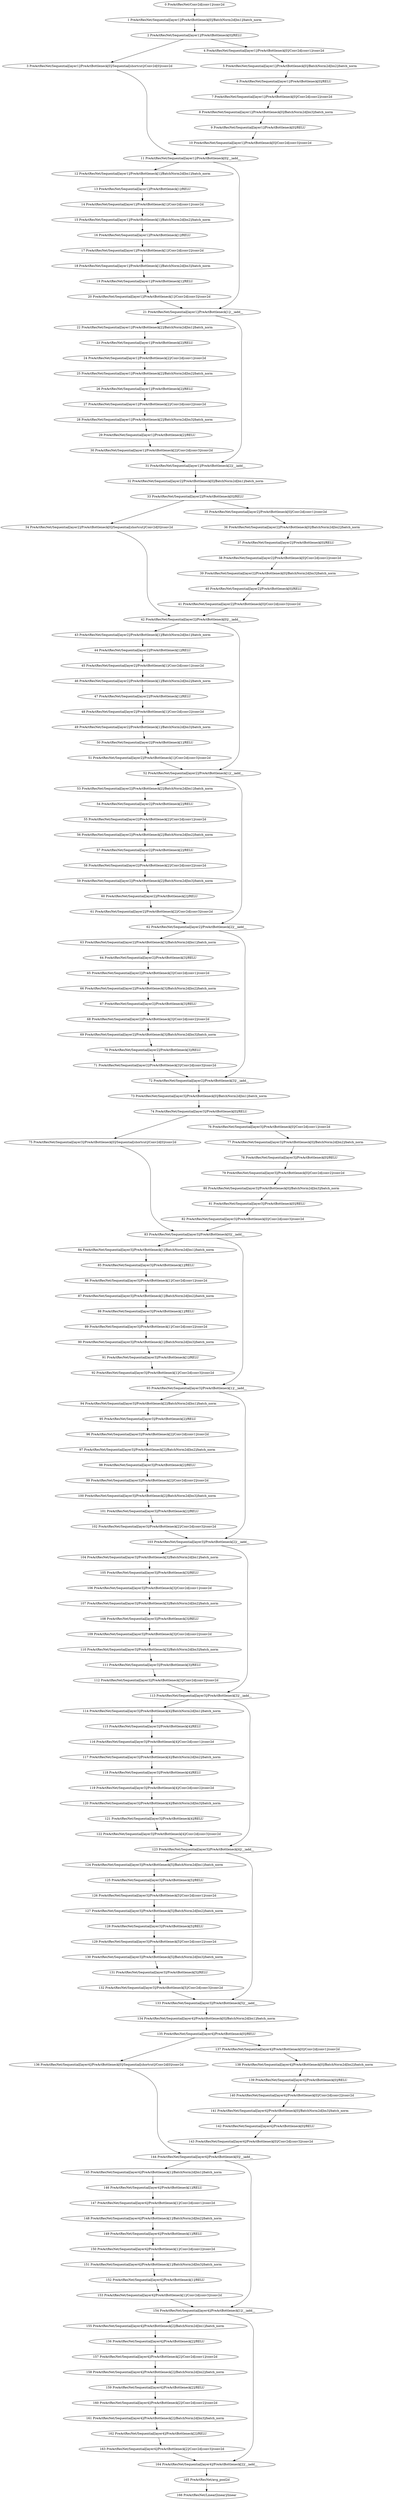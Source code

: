 strict digraph  {
"0 PreActResNet/Conv2d[conv1]/conv2d" [id=0, scope="PreActResNet/Conv2d[conv1]", type=conv2d];
"1 PreActResNet/Sequential[layer1]/PreActBottleneck[0]/BatchNorm2d[bn1]/batch_norm" [id=1, scope="PreActResNet/Sequential[layer1]/PreActBottleneck[0]/BatchNorm2d[bn1]", type=batch_norm];
"2 PreActResNet/Sequential[layer1]/PreActBottleneck[0]/RELU" [id=2, scope="PreActResNet/Sequential[layer1]/PreActBottleneck[0]", type=RELU];
"3 PreActResNet/Sequential[layer1]/PreActBottleneck[0]/Sequential[shortcut]/Conv2d[0]/conv2d" [id=3, scope="PreActResNet/Sequential[layer1]/PreActBottleneck[0]/Sequential[shortcut]/Conv2d[0]", type=conv2d];
"4 PreActResNet/Sequential[layer1]/PreActBottleneck[0]/Conv2d[conv1]/conv2d" [id=4, scope="PreActResNet/Sequential[layer1]/PreActBottleneck[0]/Conv2d[conv1]", type=conv2d];
"5 PreActResNet/Sequential[layer1]/PreActBottleneck[0]/BatchNorm2d[bn2]/batch_norm" [id=5, scope="PreActResNet/Sequential[layer1]/PreActBottleneck[0]/BatchNorm2d[bn2]", type=batch_norm];
"6 PreActResNet/Sequential[layer1]/PreActBottleneck[0]/RELU" [id=6, scope="PreActResNet/Sequential[layer1]/PreActBottleneck[0]", type=RELU];
"7 PreActResNet/Sequential[layer1]/PreActBottleneck[0]/Conv2d[conv2]/conv2d" [id=7, scope="PreActResNet/Sequential[layer1]/PreActBottleneck[0]/Conv2d[conv2]", type=conv2d];
"8 PreActResNet/Sequential[layer1]/PreActBottleneck[0]/BatchNorm2d[bn3]/batch_norm" [id=8, scope="PreActResNet/Sequential[layer1]/PreActBottleneck[0]/BatchNorm2d[bn3]", type=batch_norm];
"9 PreActResNet/Sequential[layer1]/PreActBottleneck[0]/RELU" [id=9, scope="PreActResNet/Sequential[layer1]/PreActBottleneck[0]", type=RELU];
"10 PreActResNet/Sequential[layer1]/PreActBottleneck[0]/Conv2d[conv3]/conv2d" [id=10, scope="PreActResNet/Sequential[layer1]/PreActBottleneck[0]/Conv2d[conv3]", type=conv2d];
"11 PreActResNet/Sequential[layer1]/PreActBottleneck[0]/__iadd__" [id=11, scope="PreActResNet/Sequential[layer1]/PreActBottleneck[0]", type=__iadd__];
"12 PreActResNet/Sequential[layer1]/PreActBottleneck[1]/BatchNorm2d[bn1]/batch_norm" [id=12, scope="PreActResNet/Sequential[layer1]/PreActBottleneck[1]/BatchNorm2d[bn1]", type=batch_norm];
"13 PreActResNet/Sequential[layer1]/PreActBottleneck[1]/RELU" [id=13, scope="PreActResNet/Sequential[layer1]/PreActBottleneck[1]", type=RELU];
"14 PreActResNet/Sequential[layer1]/PreActBottleneck[1]/Conv2d[conv1]/conv2d" [id=14, scope="PreActResNet/Sequential[layer1]/PreActBottleneck[1]/Conv2d[conv1]", type=conv2d];
"15 PreActResNet/Sequential[layer1]/PreActBottleneck[1]/BatchNorm2d[bn2]/batch_norm" [id=15, scope="PreActResNet/Sequential[layer1]/PreActBottleneck[1]/BatchNorm2d[bn2]", type=batch_norm];
"16 PreActResNet/Sequential[layer1]/PreActBottleneck[1]/RELU" [id=16, scope="PreActResNet/Sequential[layer1]/PreActBottleneck[1]", type=RELU];
"17 PreActResNet/Sequential[layer1]/PreActBottleneck[1]/Conv2d[conv2]/conv2d" [id=17, scope="PreActResNet/Sequential[layer1]/PreActBottleneck[1]/Conv2d[conv2]", type=conv2d];
"18 PreActResNet/Sequential[layer1]/PreActBottleneck[1]/BatchNorm2d[bn3]/batch_norm" [id=18, scope="PreActResNet/Sequential[layer1]/PreActBottleneck[1]/BatchNorm2d[bn3]", type=batch_norm];
"19 PreActResNet/Sequential[layer1]/PreActBottleneck[1]/RELU" [id=19, scope="PreActResNet/Sequential[layer1]/PreActBottleneck[1]", type=RELU];
"20 PreActResNet/Sequential[layer1]/PreActBottleneck[1]/Conv2d[conv3]/conv2d" [id=20, scope="PreActResNet/Sequential[layer1]/PreActBottleneck[1]/Conv2d[conv3]", type=conv2d];
"21 PreActResNet/Sequential[layer1]/PreActBottleneck[1]/__iadd__" [id=21, scope="PreActResNet/Sequential[layer1]/PreActBottleneck[1]", type=__iadd__];
"22 PreActResNet/Sequential[layer1]/PreActBottleneck[2]/BatchNorm2d[bn1]/batch_norm" [id=22, scope="PreActResNet/Sequential[layer1]/PreActBottleneck[2]/BatchNorm2d[bn1]", type=batch_norm];
"23 PreActResNet/Sequential[layer1]/PreActBottleneck[2]/RELU" [id=23, scope="PreActResNet/Sequential[layer1]/PreActBottleneck[2]", type=RELU];
"24 PreActResNet/Sequential[layer1]/PreActBottleneck[2]/Conv2d[conv1]/conv2d" [id=24, scope="PreActResNet/Sequential[layer1]/PreActBottleneck[2]/Conv2d[conv1]", type=conv2d];
"25 PreActResNet/Sequential[layer1]/PreActBottleneck[2]/BatchNorm2d[bn2]/batch_norm" [id=25, scope="PreActResNet/Sequential[layer1]/PreActBottleneck[2]/BatchNorm2d[bn2]", type=batch_norm];
"26 PreActResNet/Sequential[layer1]/PreActBottleneck[2]/RELU" [id=26, scope="PreActResNet/Sequential[layer1]/PreActBottleneck[2]", type=RELU];
"27 PreActResNet/Sequential[layer1]/PreActBottleneck[2]/Conv2d[conv2]/conv2d" [id=27, scope="PreActResNet/Sequential[layer1]/PreActBottleneck[2]/Conv2d[conv2]", type=conv2d];
"28 PreActResNet/Sequential[layer1]/PreActBottleneck[2]/BatchNorm2d[bn3]/batch_norm" [id=28, scope="PreActResNet/Sequential[layer1]/PreActBottleneck[2]/BatchNorm2d[bn3]", type=batch_norm];
"29 PreActResNet/Sequential[layer1]/PreActBottleneck[2]/RELU" [id=29, scope="PreActResNet/Sequential[layer1]/PreActBottleneck[2]", type=RELU];
"30 PreActResNet/Sequential[layer1]/PreActBottleneck[2]/Conv2d[conv3]/conv2d" [id=30, scope="PreActResNet/Sequential[layer1]/PreActBottleneck[2]/Conv2d[conv3]", type=conv2d];
"31 PreActResNet/Sequential[layer1]/PreActBottleneck[2]/__iadd__" [id=31, scope="PreActResNet/Sequential[layer1]/PreActBottleneck[2]", type=__iadd__];
"32 PreActResNet/Sequential[layer2]/PreActBottleneck[0]/BatchNorm2d[bn1]/batch_norm" [id=32, scope="PreActResNet/Sequential[layer2]/PreActBottleneck[0]/BatchNorm2d[bn1]", type=batch_norm];
"33 PreActResNet/Sequential[layer2]/PreActBottleneck[0]/RELU" [id=33, scope="PreActResNet/Sequential[layer2]/PreActBottleneck[0]", type=RELU];
"34 PreActResNet/Sequential[layer2]/PreActBottleneck[0]/Sequential[shortcut]/Conv2d[0]/conv2d" [id=34, scope="PreActResNet/Sequential[layer2]/PreActBottleneck[0]/Sequential[shortcut]/Conv2d[0]", type=conv2d];
"35 PreActResNet/Sequential[layer2]/PreActBottleneck[0]/Conv2d[conv1]/conv2d" [id=35, scope="PreActResNet/Sequential[layer2]/PreActBottleneck[0]/Conv2d[conv1]", type=conv2d];
"36 PreActResNet/Sequential[layer2]/PreActBottleneck[0]/BatchNorm2d[bn2]/batch_norm" [id=36, scope="PreActResNet/Sequential[layer2]/PreActBottleneck[0]/BatchNorm2d[bn2]", type=batch_norm];
"37 PreActResNet/Sequential[layer2]/PreActBottleneck[0]/RELU" [id=37, scope="PreActResNet/Sequential[layer2]/PreActBottleneck[0]", type=RELU];
"38 PreActResNet/Sequential[layer2]/PreActBottleneck[0]/Conv2d[conv2]/conv2d" [id=38, scope="PreActResNet/Sequential[layer2]/PreActBottleneck[0]/Conv2d[conv2]", type=conv2d];
"39 PreActResNet/Sequential[layer2]/PreActBottleneck[0]/BatchNorm2d[bn3]/batch_norm" [id=39, scope="PreActResNet/Sequential[layer2]/PreActBottleneck[0]/BatchNorm2d[bn3]", type=batch_norm];
"40 PreActResNet/Sequential[layer2]/PreActBottleneck[0]/RELU" [id=40, scope="PreActResNet/Sequential[layer2]/PreActBottleneck[0]", type=RELU];
"41 PreActResNet/Sequential[layer2]/PreActBottleneck[0]/Conv2d[conv3]/conv2d" [id=41, scope="PreActResNet/Sequential[layer2]/PreActBottleneck[0]/Conv2d[conv3]", type=conv2d];
"42 PreActResNet/Sequential[layer2]/PreActBottleneck[0]/__iadd__" [id=42, scope="PreActResNet/Sequential[layer2]/PreActBottleneck[0]", type=__iadd__];
"43 PreActResNet/Sequential[layer2]/PreActBottleneck[1]/BatchNorm2d[bn1]/batch_norm" [id=43, scope="PreActResNet/Sequential[layer2]/PreActBottleneck[1]/BatchNorm2d[bn1]", type=batch_norm];
"44 PreActResNet/Sequential[layer2]/PreActBottleneck[1]/RELU" [id=44, scope="PreActResNet/Sequential[layer2]/PreActBottleneck[1]", type=RELU];
"45 PreActResNet/Sequential[layer2]/PreActBottleneck[1]/Conv2d[conv1]/conv2d" [id=45, scope="PreActResNet/Sequential[layer2]/PreActBottleneck[1]/Conv2d[conv1]", type=conv2d];
"46 PreActResNet/Sequential[layer2]/PreActBottleneck[1]/BatchNorm2d[bn2]/batch_norm" [id=46, scope="PreActResNet/Sequential[layer2]/PreActBottleneck[1]/BatchNorm2d[bn2]", type=batch_norm];
"47 PreActResNet/Sequential[layer2]/PreActBottleneck[1]/RELU" [id=47, scope="PreActResNet/Sequential[layer2]/PreActBottleneck[1]", type=RELU];
"48 PreActResNet/Sequential[layer2]/PreActBottleneck[1]/Conv2d[conv2]/conv2d" [id=48, scope="PreActResNet/Sequential[layer2]/PreActBottleneck[1]/Conv2d[conv2]", type=conv2d];
"49 PreActResNet/Sequential[layer2]/PreActBottleneck[1]/BatchNorm2d[bn3]/batch_norm" [id=49, scope="PreActResNet/Sequential[layer2]/PreActBottleneck[1]/BatchNorm2d[bn3]", type=batch_norm];
"50 PreActResNet/Sequential[layer2]/PreActBottleneck[1]/RELU" [id=50, scope="PreActResNet/Sequential[layer2]/PreActBottleneck[1]", type=RELU];
"51 PreActResNet/Sequential[layer2]/PreActBottleneck[1]/Conv2d[conv3]/conv2d" [id=51, scope="PreActResNet/Sequential[layer2]/PreActBottleneck[1]/Conv2d[conv3]", type=conv2d];
"52 PreActResNet/Sequential[layer2]/PreActBottleneck[1]/__iadd__" [id=52, scope="PreActResNet/Sequential[layer2]/PreActBottleneck[1]", type=__iadd__];
"53 PreActResNet/Sequential[layer2]/PreActBottleneck[2]/BatchNorm2d[bn1]/batch_norm" [id=53, scope="PreActResNet/Sequential[layer2]/PreActBottleneck[2]/BatchNorm2d[bn1]", type=batch_norm];
"54 PreActResNet/Sequential[layer2]/PreActBottleneck[2]/RELU" [id=54, scope="PreActResNet/Sequential[layer2]/PreActBottleneck[2]", type=RELU];
"55 PreActResNet/Sequential[layer2]/PreActBottleneck[2]/Conv2d[conv1]/conv2d" [id=55, scope="PreActResNet/Sequential[layer2]/PreActBottleneck[2]/Conv2d[conv1]", type=conv2d];
"56 PreActResNet/Sequential[layer2]/PreActBottleneck[2]/BatchNorm2d[bn2]/batch_norm" [id=56, scope="PreActResNet/Sequential[layer2]/PreActBottleneck[2]/BatchNorm2d[bn2]", type=batch_norm];
"57 PreActResNet/Sequential[layer2]/PreActBottleneck[2]/RELU" [id=57, scope="PreActResNet/Sequential[layer2]/PreActBottleneck[2]", type=RELU];
"58 PreActResNet/Sequential[layer2]/PreActBottleneck[2]/Conv2d[conv2]/conv2d" [id=58, scope="PreActResNet/Sequential[layer2]/PreActBottleneck[2]/Conv2d[conv2]", type=conv2d];
"59 PreActResNet/Sequential[layer2]/PreActBottleneck[2]/BatchNorm2d[bn3]/batch_norm" [id=59, scope="PreActResNet/Sequential[layer2]/PreActBottleneck[2]/BatchNorm2d[bn3]", type=batch_norm];
"60 PreActResNet/Sequential[layer2]/PreActBottleneck[2]/RELU" [id=60, scope="PreActResNet/Sequential[layer2]/PreActBottleneck[2]", type=RELU];
"61 PreActResNet/Sequential[layer2]/PreActBottleneck[2]/Conv2d[conv3]/conv2d" [id=61, scope="PreActResNet/Sequential[layer2]/PreActBottleneck[2]/Conv2d[conv3]", type=conv2d];
"62 PreActResNet/Sequential[layer2]/PreActBottleneck[2]/__iadd__" [id=62, scope="PreActResNet/Sequential[layer2]/PreActBottleneck[2]", type=__iadd__];
"63 PreActResNet/Sequential[layer2]/PreActBottleneck[3]/BatchNorm2d[bn1]/batch_norm" [id=63, scope="PreActResNet/Sequential[layer2]/PreActBottleneck[3]/BatchNorm2d[bn1]", type=batch_norm];
"64 PreActResNet/Sequential[layer2]/PreActBottleneck[3]/RELU" [id=64, scope="PreActResNet/Sequential[layer2]/PreActBottleneck[3]", type=RELU];
"65 PreActResNet/Sequential[layer2]/PreActBottleneck[3]/Conv2d[conv1]/conv2d" [id=65, scope="PreActResNet/Sequential[layer2]/PreActBottleneck[3]/Conv2d[conv1]", type=conv2d];
"66 PreActResNet/Sequential[layer2]/PreActBottleneck[3]/BatchNorm2d[bn2]/batch_norm" [id=66, scope="PreActResNet/Sequential[layer2]/PreActBottleneck[3]/BatchNorm2d[bn2]", type=batch_norm];
"67 PreActResNet/Sequential[layer2]/PreActBottleneck[3]/RELU" [id=67, scope="PreActResNet/Sequential[layer2]/PreActBottleneck[3]", type=RELU];
"68 PreActResNet/Sequential[layer2]/PreActBottleneck[3]/Conv2d[conv2]/conv2d" [id=68, scope="PreActResNet/Sequential[layer2]/PreActBottleneck[3]/Conv2d[conv2]", type=conv2d];
"69 PreActResNet/Sequential[layer2]/PreActBottleneck[3]/BatchNorm2d[bn3]/batch_norm" [id=69, scope="PreActResNet/Sequential[layer2]/PreActBottleneck[3]/BatchNorm2d[bn3]", type=batch_norm];
"70 PreActResNet/Sequential[layer2]/PreActBottleneck[3]/RELU" [id=70, scope="PreActResNet/Sequential[layer2]/PreActBottleneck[3]", type=RELU];
"71 PreActResNet/Sequential[layer2]/PreActBottleneck[3]/Conv2d[conv3]/conv2d" [id=71, scope="PreActResNet/Sequential[layer2]/PreActBottleneck[3]/Conv2d[conv3]", type=conv2d];
"72 PreActResNet/Sequential[layer2]/PreActBottleneck[3]/__iadd__" [id=72, scope="PreActResNet/Sequential[layer2]/PreActBottleneck[3]", type=__iadd__];
"73 PreActResNet/Sequential[layer3]/PreActBottleneck[0]/BatchNorm2d[bn1]/batch_norm" [id=73, scope="PreActResNet/Sequential[layer3]/PreActBottleneck[0]/BatchNorm2d[bn1]", type=batch_norm];
"74 PreActResNet/Sequential[layer3]/PreActBottleneck[0]/RELU" [id=74, scope="PreActResNet/Sequential[layer3]/PreActBottleneck[0]", type=RELU];
"75 PreActResNet/Sequential[layer3]/PreActBottleneck[0]/Sequential[shortcut]/Conv2d[0]/conv2d" [id=75, scope="PreActResNet/Sequential[layer3]/PreActBottleneck[0]/Sequential[shortcut]/Conv2d[0]", type=conv2d];
"76 PreActResNet/Sequential[layer3]/PreActBottleneck[0]/Conv2d[conv1]/conv2d" [id=76, scope="PreActResNet/Sequential[layer3]/PreActBottleneck[0]/Conv2d[conv1]", type=conv2d];
"77 PreActResNet/Sequential[layer3]/PreActBottleneck[0]/BatchNorm2d[bn2]/batch_norm" [id=77, scope="PreActResNet/Sequential[layer3]/PreActBottleneck[0]/BatchNorm2d[bn2]", type=batch_norm];
"78 PreActResNet/Sequential[layer3]/PreActBottleneck[0]/RELU" [id=78, scope="PreActResNet/Sequential[layer3]/PreActBottleneck[0]", type=RELU];
"79 PreActResNet/Sequential[layer3]/PreActBottleneck[0]/Conv2d[conv2]/conv2d" [id=79, scope="PreActResNet/Sequential[layer3]/PreActBottleneck[0]/Conv2d[conv2]", type=conv2d];
"80 PreActResNet/Sequential[layer3]/PreActBottleneck[0]/BatchNorm2d[bn3]/batch_norm" [id=80, scope="PreActResNet/Sequential[layer3]/PreActBottleneck[0]/BatchNorm2d[bn3]", type=batch_norm];
"81 PreActResNet/Sequential[layer3]/PreActBottleneck[0]/RELU" [id=81, scope="PreActResNet/Sequential[layer3]/PreActBottleneck[0]", type=RELU];
"82 PreActResNet/Sequential[layer3]/PreActBottleneck[0]/Conv2d[conv3]/conv2d" [id=82, scope="PreActResNet/Sequential[layer3]/PreActBottleneck[0]/Conv2d[conv3]", type=conv2d];
"83 PreActResNet/Sequential[layer3]/PreActBottleneck[0]/__iadd__" [id=83, scope="PreActResNet/Sequential[layer3]/PreActBottleneck[0]", type=__iadd__];
"84 PreActResNet/Sequential[layer3]/PreActBottleneck[1]/BatchNorm2d[bn1]/batch_norm" [id=84, scope="PreActResNet/Sequential[layer3]/PreActBottleneck[1]/BatchNorm2d[bn1]", type=batch_norm];
"85 PreActResNet/Sequential[layer3]/PreActBottleneck[1]/RELU" [id=85, scope="PreActResNet/Sequential[layer3]/PreActBottleneck[1]", type=RELU];
"86 PreActResNet/Sequential[layer3]/PreActBottleneck[1]/Conv2d[conv1]/conv2d" [id=86, scope="PreActResNet/Sequential[layer3]/PreActBottleneck[1]/Conv2d[conv1]", type=conv2d];
"87 PreActResNet/Sequential[layer3]/PreActBottleneck[1]/BatchNorm2d[bn2]/batch_norm" [id=87, scope="PreActResNet/Sequential[layer3]/PreActBottleneck[1]/BatchNorm2d[bn2]", type=batch_norm];
"88 PreActResNet/Sequential[layer3]/PreActBottleneck[1]/RELU" [id=88, scope="PreActResNet/Sequential[layer3]/PreActBottleneck[1]", type=RELU];
"89 PreActResNet/Sequential[layer3]/PreActBottleneck[1]/Conv2d[conv2]/conv2d" [id=89, scope="PreActResNet/Sequential[layer3]/PreActBottleneck[1]/Conv2d[conv2]", type=conv2d];
"90 PreActResNet/Sequential[layer3]/PreActBottleneck[1]/BatchNorm2d[bn3]/batch_norm" [id=90, scope="PreActResNet/Sequential[layer3]/PreActBottleneck[1]/BatchNorm2d[bn3]", type=batch_norm];
"91 PreActResNet/Sequential[layer3]/PreActBottleneck[1]/RELU" [id=91, scope="PreActResNet/Sequential[layer3]/PreActBottleneck[1]", type=RELU];
"92 PreActResNet/Sequential[layer3]/PreActBottleneck[1]/Conv2d[conv3]/conv2d" [id=92, scope="PreActResNet/Sequential[layer3]/PreActBottleneck[1]/Conv2d[conv3]", type=conv2d];
"93 PreActResNet/Sequential[layer3]/PreActBottleneck[1]/__iadd__" [id=93, scope="PreActResNet/Sequential[layer3]/PreActBottleneck[1]", type=__iadd__];
"94 PreActResNet/Sequential[layer3]/PreActBottleneck[2]/BatchNorm2d[bn1]/batch_norm" [id=94, scope="PreActResNet/Sequential[layer3]/PreActBottleneck[2]/BatchNorm2d[bn1]", type=batch_norm];
"95 PreActResNet/Sequential[layer3]/PreActBottleneck[2]/RELU" [id=95, scope="PreActResNet/Sequential[layer3]/PreActBottleneck[2]", type=RELU];
"96 PreActResNet/Sequential[layer3]/PreActBottleneck[2]/Conv2d[conv1]/conv2d" [id=96, scope="PreActResNet/Sequential[layer3]/PreActBottleneck[2]/Conv2d[conv1]", type=conv2d];
"97 PreActResNet/Sequential[layer3]/PreActBottleneck[2]/BatchNorm2d[bn2]/batch_norm" [id=97, scope="PreActResNet/Sequential[layer3]/PreActBottleneck[2]/BatchNorm2d[bn2]", type=batch_norm];
"98 PreActResNet/Sequential[layer3]/PreActBottleneck[2]/RELU" [id=98, scope="PreActResNet/Sequential[layer3]/PreActBottleneck[2]", type=RELU];
"99 PreActResNet/Sequential[layer3]/PreActBottleneck[2]/Conv2d[conv2]/conv2d" [id=99, scope="PreActResNet/Sequential[layer3]/PreActBottleneck[2]/Conv2d[conv2]", type=conv2d];
"100 PreActResNet/Sequential[layer3]/PreActBottleneck[2]/BatchNorm2d[bn3]/batch_norm" [id=100, scope="PreActResNet/Sequential[layer3]/PreActBottleneck[2]/BatchNorm2d[bn3]", type=batch_norm];
"101 PreActResNet/Sequential[layer3]/PreActBottleneck[2]/RELU" [id=101, scope="PreActResNet/Sequential[layer3]/PreActBottleneck[2]", type=RELU];
"102 PreActResNet/Sequential[layer3]/PreActBottleneck[2]/Conv2d[conv3]/conv2d" [id=102, scope="PreActResNet/Sequential[layer3]/PreActBottleneck[2]/Conv2d[conv3]", type=conv2d];
"103 PreActResNet/Sequential[layer3]/PreActBottleneck[2]/__iadd__" [id=103, scope="PreActResNet/Sequential[layer3]/PreActBottleneck[2]", type=__iadd__];
"104 PreActResNet/Sequential[layer3]/PreActBottleneck[3]/BatchNorm2d[bn1]/batch_norm" [id=104, scope="PreActResNet/Sequential[layer3]/PreActBottleneck[3]/BatchNorm2d[bn1]", type=batch_norm];
"105 PreActResNet/Sequential[layer3]/PreActBottleneck[3]/RELU" [id=105, scope="PreActResNet/Sequential[layer3]/PreActBottleneck[3]", type=RELU];
"106 PreActResNet/Sequential[layer3]/PreActBottleneck[3]/Conv2d[conv1]/conv2d" [id=106, scope="PreActResNet/Sequential[layer3]/PreActBottleneck[3]/Conv2d[conv1]", type=conv2d];
"107 PreActResNet/Sequential[layer3]/PreActBottleneck[3]/BatchNorm2d[bn2]/batch_norm" [id=107, scope="PreActResNet/Sequential[layer3]/PreActBottleneck[3]/BatchNorm2d[bn2]", type=batch_norm];
"108 PreActResNet/Sequential[layer3]/PreActBottleneck[3]/RELU" [id=108, scope="PreActResNet/Sequential[layer3]/PreActBottleneck[3]", type=RELU];
"109 PreActResNet/Sequential[layer3]/PreActBottleneck[3]/Conv2d[conv2]/conv2d" [id=109, scope="PreActResNet/Sequential[layer3]/PreActBottleneck[3]/Conv2d[conv2]", type=conv2d];
"110 PreActResNet/Sequential[layer3]/PreActBottleneck[3]/BatchNorm2d[bn3]/batch_norm" [id=110, scope="PreActResNet/Sequential[layer3]/PreActBottleneck[3]/BatchNorm2d[bn3]", type=batch_norm];
"111 PreActResNet/Sequential[layer3]/PreActBottleneck[3]/RELU" [id=111, scope="PreActResNet/Sequential[layer3]/PreActBottleneck[3]", type=RELU];
"112 PreActResNet/Sequential[layer3]/PreActBottleneck[3]/Conv2d[conv3]/conv2d" [id=112, scope="PreActResNet/Sequential[layer3]/PreActBottleneck[3]/Conv2d[conv3]", type=conv2d];
"113 PreActResNet/Sequential[layer3]/PreActBottleneck[3]/__iadd__" [id=113, scope="PreActResNet/Sequential[layer3]/PreActBottleneck[3]", type=__iadd__];
"114 PreActResNet/Sequential[layer3]/PreActBottleneck[4]/BatchNorm2d[bn1]/batch_norm" [id=114, scope="PreActResNet/Sequential[layer3]/PreActBottleneck[4]/BatchNorm2d[bn1]", type=batch_norm];
"115 PreActResNet/Sequential[layer3]/PreActBottleneck[4]/RELU" [id=115, scope="PreActResNet/Sequential[layer3]/PreActBottleneck[4]", type=RELU];
"116 PreActResNet/Sequential[layer3]/PreActBottleneck[4]/Conv2d[conv1]/conv2d" [id=116, scope="PreActResNet/Sequential[layer3]/PreActBottleneck[4]/Conv2d[conv1]", type=conv2d];
"117 PreActResNet/Sequential[layer3]/PreActBottleneck[4]/BatchNorm2d[bn2]/batch_norm" [id=117, scope="PreActResNet/Sequential[layer3]/PreActBottleneck[4]/BatchNorm2d[bn2]", type=batch_norm];
"118 PreActResNet/Sequential[layer3]/PreActBottleneck[4]/RELU" [id=118, scope="PreActResNet/Sequential[layer3]/PreActBottleneck[4]", type=RELU];
"119 PreActResNet/Sequential[layer3]/PreActBottleneck[4]/Conv2d[conv2]/conv2d" [id=119, scope="PreActResNet/Sequential[layer3]/PreActBottleneck[4]/Conv2d[conv2]", type=conv2d];
"120 PreActResNet/Sequential[layer3]/PreActBottleneck[4]/BatchNorm2d[bn3]/batch_norm" [id=120, scope="PreActResNet/Sequential[layer3]/PreActBottleneck[4]/BatchNorm2d[bn3]", type=batch_norm];
"121 PreActResNet/Sequential[layer3]/PreActBottleneck[4]/RELU" [id=121, scope="PreActResNet/Sequential[layer3]/PreActBottleneck[4]", type=RELU];
"122 PreActResNet/Sequential[layer3]/PreActBottleneck[4]/Conv2d[conv3]/conv2d" [id=122, scope="PreActResNet/Sequential[layer3]/PreActBottleneck[4]/Conv2d[conv3]", type=conv2d];
"123 PreActResNet/Sequential[layer3]/PreActBottleneck[4]/__iadd__" [id=123, scope="PreActResNet/Sequential[layer3]/PreActBottleneck[4]", type=__iadd__];
"124 PreActResNet/Sequential[layer3]/PreActBottleneck[5]/BatchNorm2d[bn1]/batch_norm" [id=124, scope="PreActResNet/Sequential[layer3]/PreActBottleneck[5]/BatchNorm2d[bn1]", type=batch_norm];
"125 PreActResNet/Sequential[layer3]/PreActBottleneck[5]/RELU" [id=125, scope="PreActResNet/Sequential[layer3]/PreActBottleneck[5]", type=RELU];
"126 PreActResNet/Sequential[layer3]/PreActBottleneck[5]/Conv2d[conv1]/conv2d" [id=126, scope="PreActResNet/Sequential[layer3]/PreActBottleneck[5]/Conv2d[conv1]", type=conv2d];
"127 PreActResNet/Sequential[layer3]/PreActBottleneck[5]/BatchNorm2d[bn2]/batch_norm" [id=127, scope="PreActResNet/Sequential[layer3]/PreActBottleneck[5]/BatchNorm2d[bn2]", type=batch_norm];
"128 PreActResNet/Sequential[layer3]/PreActBottleneck[5]/RELU" [id=128, scope="PreActResNet/Sequential[layer3]/PreActBottleneck[5]", type=RELU];
"129 PreActResNet/Sequential[layer3]/PreActBottleneck[5]/Conv2d[conv2]/conv2d" [id=129, scope="PreActResNet/Sequential[layer3]/PreActBottleneck[5]/Conv2d[conv2]", type=conv2d];
"130 PreActResNet/Sequential[layer3]/PreActBottleneck[5]/BatchNorm2d[bn3]/batch_norm" [id=130, scope="PreActResNet/Sequential[layer3]/PreActBottleneck[5]/BatchNorm2d[bn3]", type=batch_norm];
"131 PreActResNet/Sequential[layer3]/PreActBottleneck[5]/RELU" [id=131, scope="PreActResNet/Sequential[layer3]/PreActBottleneck[5]", type=RELU];
"132 PreActResNet/Sequential[layer3]/PreActBottleneck[5]/Conv2d[conv3]/conv2d" [id=132, scope="PreActResNet/Sequential[layer3]/PreActBottleneck[5]/Conv2d[conv3]", type=conv2d];
"133 PreActResNet/Sequential[layer3]/PreActBottleneck[5]/__iadd__" [id=133, scope="PreActResNet/Sequential[layer3]/PreActBottleneck[5]", type=__iadd__];
"134 PreActResNet/Sequential[layer4]/PreActBottleneck[0]/BatchNorm2d[bn1]/batch_norm" [id=134, scope="PreActResNet/Sequential[layer4]/PreActBottleneck[0]/BatchNorm2d[bn1]", type=batch_norm];
"135 PreActResNet/Sequential[layer4]/PreActBottleneck[0]/RELU" [id=135, scope="PreActResNet/Sequential[layer4]/PreActBottleneck[0]", type=RELU];
"136 PreActResNet/Sequential[layer4]/PreActBottleneck[0]/Sequential[shortcut]/Conv2d[0]/conv2d" [id=136, scope="PreActResNet/Sequential[layer4]/PreActBottleneck[0]/Sequential[shortcut]/Conv2d[0]", type=conv2d];
"137 PreActResNet/Sequential[layer4]/PreActBottleneck[0]/Conv2d[conv1]/conv2d" [id=137, scope="PreActResNet/Sequential[layer4]/PreActBottleneck[0]/Conv2d[conv1]", type=conv2d];
"138 PreActResNet/Sequential[layer4]/PreActBottleneck[0]/BatchNorm2d[bn2]/batch_norm" [id=138, scope="PreActResNet/Sequential[layer4]/PreActBottleneck[0]/BatchNorm2d[bn2]", type=batch_norm];
"139 PreActResNet/Sequential[layer4]/PreActBottleneck[0]/RELU" [id=139, scope="PreActResNet/Sequential[layer4]/PreActBottleneck[0]", type=RELU];
"140 PreActResNet/Sequential[layer4]/PreActBottleneck[0]/Conv2d[conv2]/conv2d" [id=140, scope="PreActResNet/Sequential[layer4]/PreActBottleneck[0]/Conv2d[conv2]", type=conv2d];
"141 PreActResNet/Sequential[layer4]/PreActBottleneck[0]/BatchNorm2d[bn3]/batch_norm" [id=141, scope="PreActResNet/Sequential[layer4]/PreActBottleneck[0]/BatchNorm2d[bn3]", type=batch_norm];
"142 PreActResNet/Sequential[layer4]/PreActBottleneck[0]/RELU" [id=142, scope="PreActResNet/Sequential[layer4]/PreActBottleneck[0]", type=RELU];
"143 PreActResNet/Sequential[layer4]/PreActBottleneck[0]/Conv2d[conv3]/conv2d" [id=143, scope="PreActResNet/Sequential[layer4]/PreActBottleneck[0]/Conv2d[conv3]", type=conv2d];
"144 PreActResNet/Sequential[layer4]/PreActBottleneck[0]/__iadd__" [id=144, scope="PreActResNet/Sequential[layer4]/PreActBottleneck[0]", type=__iadd__];
"145 PreActResNet/Sequential[layer4]/PreActBottleneck[1]/BatchNorm2d[bn1]/batch_norm" [id=145, scope="PreActResNet/Sequential[layer4]/PreActBottleneck[1]/BatchNorm2d[bn1]", type=batch_norm];
"146 PreActResNet/Sequential[layer4]/PreActBottleneck[1]/RELU" [id=146, scope="PreActResNet/Sequential[layer4]/PreActBottleneck[1]", type=RELU];
"147 PreActResNet/Sequential[layer4]/PreActBottleneck[1]/Conv2d[conv1]/conv2d" [id=147, scope="PreActResNet/Sequential[layer4]/PreActBottleneck[1]/Conv2d[conv1]", type=conv2d];
"148 PreActResNet/Sequential[layer4]/PreActBottleneck[1]/BatchNorm2d[bn2]/batch_norm" [id=148, scope="PreActResNet/Sequential[layer4]/PreActBottleneck[1]/BatchNorm2d[bn2]", type=batch_norm];
"149 PreActResNet/Sequential[layer4]/PreActBottleneck[1]/RELU" [id=149, scope="PreActResNet/Sequential[layer4]/PreActBottleneck[1]", type=RELU];
"150 PreActResNet/Sequential[layer4]/PreActBottleneck[1]/Conv2d[conv2]/conv2d" [id=150, scope="PreActResNet/Sequential[layer4]/PreActBottleneck[1]/Conv2d[conv2]", type=conv2d];
"151 PreActResNet/Sequential[layer4]/PreActBottleneck[1]/BatchNorm2d[bn3]/batch_norm" [id=151, scope="PreActResNet/Sequential[layer4]/PreActBottleneck[1]/BatchNorm2d[bn3]", type=batch_norm];
"152 PreActResNet/Sequential[layer4]/PreActBottleneck[1]/RELU" [id=152, scope="PreActResNet/Sequential[layer4]/PreActBottleneck[1]", type=RELU];
"153 PreActResNet/Sequential[layer4]/PreActBottleneck[1]/Conv2d[conv3]/conv2d" [id=153, scope="PreActResNet/Sequential[layer4]/PreActBottleneck[1]/Conv2d[conv3]", type=conv2d];
"154 PreActResNet/Sequential[layer4]/PreActBottleneck[1]/__iadd__" [id=154, scope="PreActResNet/Sequential[layer4]/PreActBottleneck[1]", type=__iadd__];
"155 PreActResNet/Sequential[layer4]/PreActBottleneck[2]/BatchNorm2d[bn1]/batch_norm" [id=155, scope="PreActResNet/Sequential[layer4]/PreActBottleneck[2]/BatchNorm2d[bn1]", type=batch_norm];
"156 PreActResNet/Sequential[layer4]/PreActBottleneck[2]/RELU" [id=156, scope="PreActResNet/Sequential[layer4]/PreActBottleneck[2]", type=RELU];
"157 PreActResNet/Sequential[layer4]/PreActBottleneck[2]/Conv2d[conv1]/conv2d" [id=157, scope="PreActResNet/Sequential[layer4]/PreActBottleneck[2]/Conv2d[conv1]", type=conv2d];
"158 PreActResNet/Sequential[layer4]/PreActBottleneck[2]/BatchNorm2d[bn2]/batch_norm" [id=158, scope="PreActResNet/Sequential[layer4]/PreActBottleneck[2]/BatchNorm2d[bn2]", type=batch_norm];
"159 PreActResNet/Sequential[layer4]/PreActBottleneck[2]/RELU" [id=159, scope="PreActResNet/Sequential[layer4]/PreActBottleneck[2]", type=RELU];
"160 PreActResNet/Sequential[layer4]/PreActBottleneck[2]/Conv2d[conv2]/conv2d" [id=160, scope="PreActResNet/Sequential[layer4]/PreActBottleneck[2]/Conv2d[conv2]", type=conv2d];
"161 PreActResNet/Sequential[layer4]/PreActBottleneck[2]/BatchNorm2d[bn3]/batch_norm" [id=161, scope="PreActResNet/Sequential[layer4]/PreActBottleneck[2]/BatchNorm2d[bn3]", type=batch_norm];
"162 PreActResNet/Sequential[layer4]/PreActBottleneck[2]/RELU" [id=162, scope="PreActResNet/Sequential[layer4]/PreActBottleneck[2]", type=RELU];
"163 PreActResNet/Sequential[layer4]/PreActBottleneck[2]/Conv2d[conv3]/conv2d" [id=163, scope="PreActResNet/Sequential[layer4]/PreActBottleneck[2]/Conv2d[conv3]", type=conv2d];
"164 PreActResNet/Sequential[layer4]/PreActBottleneck[2]/__iadd__" [id=164, scope="PreActResNet/Sequential[layer4]/PreActBottleneck[2]", type=__iadd__];
"165 PreActResNet/avg_pool2d" [id=165, scope=PreActResNet, type=avg_pool2d];
"166 PreActResNet/Linear[linear]/linear" [id=166, scope="PreActResNet/Linear[linear]", type=linear];
"0 PreActResNet/Conv2d[conv1]/conv2d" -> "1 PreActResNet/Sequential[layer1]/PreActBottleneck[0]/BatchNorm2d[bn1]/batch_norm";
"1 PreActResNet/Sequential[layer1]/PreActBottleneck[0]/BatchNorm2d[bn1]/batch_norm" -> "2 PreActResNet/Sequential[layer1]/PreActBottleneck[0]/RELU";
"2 PreActResNet/Sequential[layer1]/PreActBottleneck[0]/RELU" -> "3 PreActResNet/Sequential[layer1]/PreActBottleneck[0]/Sequential[shortcut]/Conv2d[0]/conv2d";
"2 PreActResNet/Sequential[layer1]/PreActBottleneck[0]/RELU" -> "4 PreActResNet/Sequential[layer1]/PreActBottleneck[0]/Conv2d[conv1]/conv2d";
"4 PreActResNet/Sequential[layer1]/PreActBottleneck[0]/Conv2d[conv1]/conv2d" -> "5 PreActResNet/Sequential[layer1]/PreActBottleneck[0]/BatchNorm2d[bn2]/batch_norm";
"5 PreActResNet/Sequential[layer1]/PreActBottleneck[0]/BatchNorm2d[bn2]/batch_norm" -> "6 PreActResNet/Sequential[layer1]/PreActBottleneck[0]/RELU";
"6 PreActResNet/Sequential[layer1]/PreActBottleneck[0]/RELU" -> "7 PreActResNet/Sequential[layer1]/PreActBottleneck[0]/Conv2d[conv2]/conv2d";
"7 PreActResNet/Sequential[layer1]/PreActBottleneck[0]/Conv2d[conv2]/conv2d" -> "8 PreActResNet/Sequential[layer1]/PreActBottleneck[0]/BatchNorm2d[bn3]/batch_norm";
"8 PreActResNet/Sequential[layer1]/PreActBottleneck[0]/BatchNorm2d[bn3]/batch_norm" -> "9 PreActResNet/Sequential[layer1]/PreActBottleneck[0]/RELU";
"3 PreActResNet/Sequential[layer1]/PreActBottleneck[0]/Sequential[shortcut]/Conv2d[0]/conv2d" -> "11 PreActResNet/Sequential[layer1]/PreActBottleneck[0]/__iadd__";
"9 PreActResNet/Sequential[layer1]/PreActBottleneck[0]/RELU" -> "10 PreActResNet/Sequential[layer1]/PreActBottleneck[0]/Conv2d[conv3]/conv2d";
"10 PreActResNet/Sequential[layer1]/PreActBottleneck[0]/Conv2d[conv3]/conv2d" -> "11 PreActResNet/Sequential[layer1]/PreActBottleneck[0]/__iadd__";
"11 PreActResNet/Sequential[layer1]/PreActBottleneck[0]/__iadd__" -> "12 PreActResNet/Sequential[layer1]/PreActBottleneck[1]/BatchNorm2d[bn1]/batch_norm";
"11 PreActResNet/Sequential[layer1]/PreActBottleneck[0]/__iadd__" -> "21 PreActResNet/Sequential[layer1]/PreActBottleneck[1]/__iadd__";
"12 PreActResNet/Sequential[layer1]/PreActBottleneck[1]/BatchNorm2d[bn1]/batch_norm" -> "13 PreActResNet/Sequential[layer1]/PreActBottleneck[1]/RELU";
"13 PreActResNet/Sequential[layer1]/PreActBottleneck[1]/RELU" -> "14 PreActResNet/Sequential[layer1]/PreActBottleneck[1]/Conv2d[conv1]/conv2d";
"14 PreActResNet/Sequential[layer1]/PreActBottleneck[1]/Conv2d[conv1]/conv2d" -> "15 PreActResNet/Sequential[layer1]/PreActBottleneck[1]/BatchNorm2d[bn2]/batch_norm";
"15 PreActResNet/Sequential[layer1]/PreActBottleneck[1]/BatchNorm2d[bn2]/batch_norm" -> "16 PreActResNet/Sequential[layer1]/PreActBottleneck[1]/RELU";
"16 PreActResNet/Sequential[layer1]/PreActBottleneck[1]/RELU" -> "17 PreActResNet/Sequential[layer1]/PreActBottleneck[1]/Conv2d[conv2]/conv2d";
"17 PreActResNet/Sequential[layer1]/PreActBottleneck[1]/Conv2d[conv2]/conv2d" -> "18 PreActResNet/Sequential[layer1]/PreActBottleneck[1]/BatchNorm2d[bn3]/batch_norm";
"18 PreActResNet/Sequential[layer1]/PreActBottleneck[1]/BatchNorm2d[bn3]/batch_norm" -> "19 PreActResNet/Sequential[layer1]/PreActBottleneck[1]/RELU";
"19 PreActResNet/Sequential[layer1]/PreActBottleneck[1]/RELU" -> "20 PreActResNet/Sequential[layer1]/PreActBottleneck[1]/Conv2d[conv3]/conv2d";
"20 PreActResNet/Sequential[layer1]/PreActBottleneck[1]/Conv2d[conv3]/conv2d" -> "21 PreActResNet/Sequential[layer1]/PreActBottleneck[1]/__iadd__";
"21 PreActResNet/Sequential[layer1]/PreActBottleneck[1]/__iadd__" -> "22 PreActResNet/Sequential[layer1]/PreActBottleneck[2]/BatchNorm2d[bn1]/batch_norm";
"21 PreActResNet/Sequential[layer1]/PreActBottleneck[1]/__iadd__" -> "31 PreActResNet/Sequential[layer1]/PreActBottleneck[2]/__iadd__";
"22 PreActResNet/Sequential[layer1]/PreActBottleneck[2]/BatchNorm2d[bn1]/batch_norm" -> "23 PreActResNet/Sequential[layer1]/PreActBottleneck[2]/RELU";
"23 PreActResNet/Sequential[layer1]/PreActBottleneck[2]/RELU" -> "24 PreActResNet/Sequential[layer1]/PreActBottleneck[2]/Conv2d[conv1]/conv2d";
"24 PreActResNet/Sequential[layer1]/PreActBottleneck[2]/Conv2d[conv1]/conv2d" -> "25 PreActResNet/Sequential[layer1]/PreActBottleneck[2]/BatchNorm2d[bn2]/batch_norm";
"25 PreActResNet/Sequential[layer1]/PreActBottleneck[2]/BatchNorm2d[bn2]/batch_norm" -> "26 PreActResNet/Sequential[layer1]/PreActBottleneck[2]/RELU";
"26 PreActResNet/Sequential[layer1]/PreActBottleneck[2]/RELU" -> "27 PreActResNet/Sequential[layer1]/PreActBottleneck[2]/Conv2d[conv2]/conv2d";
"27 PreActResNet/Sequential[layer1]/PreActBottleneck[2]/Conv2d[conv2]/conv2d" -> "28 PreActResNet/Sequential[layer1]/PreActBottleneck[2]/BatchNorm2d[bn3]/batch_norm";
"28 PreActResNet/Sequential[layer1]/PreActBottleneck[2]/BatchNorm2d[bn3]/batch_norm" -> "29 PreActResNet/Sequential[layer1]/PreActBottleneck[2]/RELU";
"29 PreActResNet/Sequential[layer1]/PreActBottleneck[2]/RELU" -> "30 PreActResNet/Sequential[layer1]/PreActBottleneck[2]/Conv2d[conv3]/conv2d";
"30 PreActResNet/Sequential[layer1]/PreActBottleneck[2]/Conv2d[conv3]/conv2d" -> "31 PreActResNet/Sequential[layer1]/PreActBottleneck[2]/__iadd__";
"31 PreActResNet/Sequential[layer1]/PreActBottleneck[2]/__iadd__" -> "32 PreActResNet/Sequential[layer2]/PreActBottleneck[0]/BatchNorm2d[bn1]/batch_norm";
"32 PreActResNet/Sequential[layer2]/PreActBottleneck[0]/BatchNorm2d[bn1]/batch_norm" -> "33 PreActResNet/Sequential[layer2]/PreActBottleneck[0]/RELU";
"33 PreActResNet/Sequential[layer2]/PreActBottleneck[0]/RELU" -> "34 PreActResNet/Sequential[layer2]/PreActBottleneck[0]/Sequential[shortcut]/Conv2d[0]/conv2d";
"33 PreActResNet/Sequential[layer2]/PreActBottleneck[0]/RELU" -> "35 PreActResNet/Sequential[layer2]/PreActBottleneck[0]/Conv2d[conv1]/conv2d";
"34 PreActResNet/Sequential[layer2]/PreActBottleneck[0]/Sequential[shortcut]/Conv2d[0]/conv2d" -> "42 PreActResNet/Sequential[layer2]/PreActBottleneck[0]/__iadd__";
"35 PreActResNet/Sequential[layer2]/PreActBottleneck[0]/Conv2d[conv1]/conv2d" -> "36 PreActResNet/Sequential[layer2]/PreActBottleneck[0]/BatchNorm2d[bn2]/batch_norm";
"36 PreActResNet/Sequential[layer2]/PreActBottleneck[0]/BatchNorm2d[bn2]/batch_norm" -> "37 PreActResNet/Sequential[layer2]/PreActBottleneck[0]/RELU";
"37 PreActResNet/Sequential[layer2]/PreActBottleneck[0]/RELU" -> "38 PreActResNet/Sequential[layer2]/PreActBottleneck[0]/Conv2d[conv2]/conv2d";
"38 PreActResNet/Sequential[layer2]/PreActBottleneck[0]/Conv2d[conv2]/conv2d" -> "39 PreActResNet/Sequential[layer2]/PreActBottleneck[0]/BatchNorm2d[bn3]/batch_norm";
"39 PreActResNet/Sequential[layer2]/PreActBottleneck[0]/BatchNorm2d[bn3]/batch_norm" -> "40 PreActResNet/Sequential[layer2]/PreActBottleneck[0]/RELU";
"40 PreActResNet/Sequential[layer2]/PreActBottleneck[0]/RELU" -> "41 PreActResNet/Sequential[layer2]/PreActBottleneck[0]/Conv2d[conv3]/conv2d";
"41 PreActResNet/Sequential[layer2]/PreActBottleneck[0]/Conv2d[conv3]/conv2d" -> "42 PreActResNet/Sequential[layer2]/PreActBottleneck[0]/__iadd__";
"42 PreActResNet/Sequential[layer2]/PreActBottleneck[0]/__iadd__" -> "43 PreActResNet/Sequential[layer2]/PreActBottleneck[1]/BatchNorm2d[bn1]/batch_norm";
"42 PreActResNet/Sequential[layer2]/PreActBottleneck[0]/__iadd__" -> "52 PreActResNet/Sequential[layer2]/PreActBottleneck[1]/__iadd__";
"43 PreActResNet/Sequential[layer2]/PreActBottleneck[1]/BatchNorm2d[bn1]/batch_norm" -> "44 PreActResNet/Sequential[layer2]/PreActBottleneck[1]/RELU";
"44 PreActResNet/Sequential[layer2]/PreActBottleneck[1]/RELU" -> "45 PreActResNet/Sequential[layer2]/PreActBottleneck[1]/Conv2d[conv1]/conv2d";
"45 PreActResNet/Sequential[layer2]/PreActBottleneck[1]/Conv2d[conv1]/conv2d" -> "46 PreActResNet/Sequential[layer2]/PreActBottleneck[1]/BatchNorm2d[bn2]/batch_norm";
"46 PreActResNet/Sequential[layer2]/PreActBottleneck[1]/BatchNorm2d[bn2]/batch_norm" -> "47 PreActResNet/Sequential[layer2]/PreActBottleneck[1]/RELU";
"47 PreActResNet/Sequential[layer2]/PreActBottleneck[1]/RELU" -> "48 PreActResNet/Sequential[layer2]/PreActBottleneck[1]/Conv2d[conv2]/conv2d";
"48 PreActResNet/Sequential[layer2]/PreActBottleneck[1]/Conv2d[conv2]/conv2d" -> "49 PreActResNet/Sequential[layer2]/PreActBottleneck[1]/BatchNorm2d[bn3]/batch_norm";
"49 PreActResNet/Sequential[layer2]/PreActBottleneck[1]/BatchNorm2d[bn3]/batch_norm" -> "50 PreActResNet/Sequential[layer2]/PreActBottleneck[1]/RELU";
"50 PreActResNet/Sequential[layer2]/PreActBottleneck[1]/RELU" -> "51 PreActResNet/Sequential[layer2]/PreActBottleneck[1]/Conv2d[conv3]/conv2d";
"51 PreActResNet/Sequential[layer2]/PreActBottleneck[1]/Conv2d[conv3]/conv2d" -> "52 PreActResNet/Sequential[layer2]/PreActBottleneck[1]/__iadd__";
"52 PreActResNet/Sequential[layer2]/PreActBottleneck[1]/__iadd__" -> "53 PreActResNet/Sequential[layer2]/PreActBottleneck[2]/BatchNorm2d[bn1]/batch_norm";
"52 PreActResNet/Sequential[layer2]/PreActBottleneck[1]/__iadd__" -> "62 PreActResNet/Sequential[layer2]/PreActBottleneck[2]/__iadd__";
"53 PreActResNet/Sequential[layer2]/PreActBottleneck[2]/BatchNorm2d[bn1]/batch_norm" -> "54 PreActResNet/Sequential[layer2]/PreActBottleneck[2]/RELU";
"54 PreActResNet/Sequential[layer2]/PreActBottleneck[2]/RELU" -> "55 PreActResNet/Sequential[layer2]/PreActBottleneck[2]/Conv2d[conv1]/conv2d";
"55 PreActResNet/Sequential[layer2]/PreActBottleneck[2]/Conv2d[conv1]/conv2d" -> "56 PreActResNet/Sequential[layer2]/PreActBottleneck[2]/BatchNorm2d[bn2]/batch_norm";
"56 PreActResNet/Sequential[layer2]/PreActBottleneck[2]/BatchNorm2d[bn2]/batch_norm" -> "57 PreActResNet/Sequential[layer2]/PreActBottleneck[2]/RELU";
"57 PreActResNet/Sequential[layer2]/PreActBottleneck[2]/RELU" -> "58 PreActResNet/Sequential[layer2]/PreActBottleneck[2]/Conv2d[conv2]/conv2d";
"58 PreActResNet/Sequential[layer2]/PreActBottleneck[2]/Conv2d[conv2]/conv2d" -> "59 PreActResNet/Sequential[layer2]/PreActBottleneck[2]/BatchNorm2d[bn3]/batch_norm";
"59 PreActResNet/Sequential[layer2]/PreActBottleneck[2]/BatchNorm2d[bn3]/batch_norm" -> "60 PreActResNet/Sequential[layer2]/PreActBottleneck[2]/RELU";
"60 PreActResNet/Sequential[layer2]/PreActBottleneck[2]/RELU" -> "61 PreActResNet/Sequential[layer2]/PreActBottleneck[2]/Conv2d[conv3]/conv2d";
"61 PreActResNet/Sequential[layer2]/PreActBottleneck[2]/Conv2d[conv3]/conv2d" -> "62 PreActResNet/Sequential[layer2]/PreActBottleneck[2]/__iadd__";
"62 PreActResNet/Sequential[layer2]/PreActBottleneck[2]/__iadd__" -> "63 PreActResNet/Sequential[layer2]/PreActBottleneck[3]/BatchNorm2d[bn1]/batch_norm";
"62 PreActResNet/Sequential[layer2]/PreActBottleneck[2]/__iadd__" -> "72 PreActResNet/Sequential[layer2]/PreActBottleneck[3]/__iadd__";
"63 PreActResNet/Sequential[layer2]/PreActBottleneck[3]/BatchNorm2d[bn1]/batch_norm" -> "64 PreActResNet/Sequential[layer2]/PreActBottleneck[3]/RELU";
"64 PreActResNet/Sequential[layer2]/PreActBottleneck[3]/RELU" -> "65 PreActResNet/Sequential[layer2]/PreActBottleneck[3]/Conv2d[conv1]/conv2d";
"65 PreActResNet/Sequential[layer2]/PreActBottleneck[3]/Conv2d[conv1]/conv2d" -> "66 PreActResNet/Sequential[layer2]/PreActBottleneck[3]/BatchNorm2d[bn2]/batch_norm";
"66 PreActResNet/Sequential[layer2]/PreActBottleneck[3]/BatchNorm2d[bn2]/batch_norm" -> "67 PreActResNet/Sequential[layer2]/PreActBottleneck[3]/RELU";
"67 PreActResNet/Sequential[layer2]/PreActBottleneck[3]/RELU" -> "68 PreActResNet/Sequential[layer2]/PreActBottleneck[3]/Conv2d[conv2]/conv2d";
"68 PreActResNet/Sequential[layer2]/PreActBottleneck[3]/Conv2d[conv2]/conv2d" -> "69 PreActResNet/Sequential[layer2]/PreActBottleneck[3]/BatchNorm2d[bn3]/batch_norm";
"69 PreActResNet/Sequential[layer2]/PreActBottleneck[3]/BatchNorm2d[bn3]/batch_norm" -> "70 PreActResNet/Sequential[layer2]/PreActBottleneck[3]/RELU";
"70 PreActResNet/Sequential[layer2]/PreActBottleneck[3]/RELU" -> "71 PreActResNet/Sequential[layer2]/PreActBottleneck[3]/Conv2d[conv3]/conv2d";
"71 PreActResNet/Sequential[layer2]/PreActBottleneck[3]/Conv2d[conv3]/conv2d" -> "72 PreActResNet/Sequential[layer2]/PreActBottleneck[3]/__iadd__";
"72 PreActResNet/Sequential[layer2]/PreActBottleneck[3]/__iadd__" -> "73 PreActResNet/Sequential[layer3]/PreActBottleneck[0]/BatchNorm2d[bn1]/batch_norm";
"73 PreActResNet/Sequential[layer3]/PreActBottleneck[0]/BatchNorm2d[bn1]/batch_norm" -> "74 PreActResNet/Sequential[layer3]/PreActBottleneck[0]/RELU";
"74 PreActResNet/Sequential[layer3]/PreActBottleneck[0]/RELU" -> "75 PreActResNet/Sequential[layer3]/PreActBottleneck[0]/Sequential[shortcut]/Conv2d[0]/conv2d";
"74 PreActResNet/Sequential[layer3]/PreActBottleneck[0]/RELU" -> "76 PreActResNet/Sequential[layer3]/PreActBottleneck[0]/Conv2d[conv1]/conv2d";
"75 PreActResNet/Sequential[layer3]/PreActBottleneck[0]/Sequential[shortcut]/Conv2d[0]/conv2d" -> "83 PreActResNet/Sequential[layer3]/PreActBottleneck[0]/__iadd__";
"76 PreActResNet/Sequential[layer3]/PreActBottleneck[0]/Conv2d[conv1]/conv2d" -> "77 PreActResNet/Sequential[layer3]/PreActBottleneck[0]/BatchNorm2d[bn2]/batch_norm";
"77 PreActResNet/Sequential[layer3]/PreActBottleneck[0]/BatchNorm2d[bn2]/batch_norm" -> "78 PreActResNet/Sequential[layer3]/PreActBottleneck[0]/RELU";
"78 PreActResNet/Sequential[layer3]/PreActBottleneck[0]/RELU" -> "79 PreActResNet/Sequential[layer3]/PreActBottleneck[0]/Conv2d[conv2]/conv2d";
"79 PreActResNet/Sequential[layer3]/PreActBottleneck[0]/Conv2d[conv2]/conv2d" -> "80 PreActResNet/Sequential[layer3]/PreActBottleneck[0]/BatchNorm2d[bn3]/batch_norm";
"80 PreActResNet/Sequential[layer3]/PreActBottleneck[0]/BatchNorm2d[bn3]/batch_norm" -> "81 PreActResNet/Sequential[layer3]/PreActBottleneck[0]/RELU";
"81 PreActResNet/Sequential[layer3]/PreActBottleneck[0]/RELU" -> "82 PreActResNet/Sequential[layer3]/PreActBottleneck[0]/Conv2d[conv3]/conv2d";
"82 PreActResNet/Sequential[layer3]/PreActBottleneck[0]/Conv2d[conv3]/conv2d" -> "83 PreActResNet/Sequential[layer3]/PreActBottleneck[0]/__iadd__";
"83 PreActResNet/Sequential[layer3]/PreActBottleneck[0]/__iadd__" -> "84 PreActResNet/Sequential[layer3]/PreActBottleneck[1]/BatchNorm2d[bn1]/batch_norm";
"83 PreActResNet/Sequential[layer3]/PreActBottleneck[0]/__iadd__" -> "93 PreActResNet/Sequential[layer3]/PreActBottleneck[1]/__iadd__";
"84 PreActResNet/Sequential[layer3]/PreActBottleneck[1]/BatchNorm2d[bn1]/batch_norm" -> "85 PreActResNet/Sequential[layer3]/PreActBottleneck[1]/RELU";
"85 PreActResNet/Sequential[layer3]/PreActBottleneck[1]/RELU" -> "86 PreActResNet/Sequential[layer3]/PreActBottleneck[1]/Conv2d[conv1]/conv2d";
"86 PreActResNet/Sequential[layer3]/PreActBottleneck[1]/Conv2d[conv1]/conv2d" -> "87 PreActResNet/Sequential[layer3]/PreActBottleneck[1]/BatchNorm2d[bn2]/batch_norm";
"87 PreActResNet/Sequential[layer3]/PreActBottleneck[1]/BatchNorm2d[bn2]/batch_norm" -> "88 PreActResNet/Sequential[layer3]/PreActBottleneck[1]/RELU";
"88 PreActResNet/Sequential[layer3]/PreActBottleneck[1]/RELU" -> "89 PreActResNet/Sequential[layer3]/PreActBottleneck[1]/Conv2d[conv2]/conv2d";
"89 PreActResNet/Sequential[layer3]/PreActBottleneck[1]/Conv2d[conv2]/conv2d" -> "90 PreActResNet/Sequential[layer3]/PreActBottleneck[1]/BatchNorm2d[bn3]/batch_norm";
"90 PreActResNet/Sequential[layer3]/PreActBottleneck[1]/BatchNorm2d[bn3]/batch_norm" -> "91 PreActResNet/Sequential[layer3]/PreActBottleneck[1]/RELU";
"91 PreActResNet/Sequential[layer3]/PreActBottleneck[1]/RELU" -> "92 PreActResNet/Sequential[layer3]/PreActBottleneck[1]/Conv2d[conv3]/conv2d";
"92 PreActResNet/Sequential[layer3]/PreActBottleneck[1]/Conv2d[conv3]/conv2d" -> "93 PreActResNet/Sequential[layer3]/PreActBottleneck[1]/__iadd__";
"93 PreActResNet/Sequential[layer3]/PreActBottleneck[1]/__iadd__" -> "94 PreActResNet/Sequential[layer3]/PreActBottleneck[2]/BatchNorm2d[bn1]/batch_norm";
"94 PreActResNet/Sequential[layer3]/PreActBottleneck[2]/BatchNorm2d[bn1]/batch_norm" -> "95 PreActResNet/Sequential[layer3]/PreActBottleneck[2]/RELU";
"95 PreActResNet/Sequential[layer3]/PreActBottleneck[2]/RELU" -> "96 PreActResNet/Sequential[layer3]/PreActBottleneck[2]/Conv2d[conv1]/conv2d";
"96 PreActResNet/Sequential[layer3]/PreActBottleneck[2]/Conv2d[conv1]/conv2d" -> "97 PreActResNet/Sequential[layer3]/PreActBottleneck[2]/BatchNorm2d[bn2]/batch_norm";
"97 PreActResNet/Sequential[layer3]/PreActBottleneck[2]/BatchNorm2d[bn2]/batch_norm" -> "98 PreActResNet/Sequential[layer3]/PreActBottleneck[2]/RELU";
"98 PreActResNet/Sequential[layer3]/PreActBottleneck[2]/RELU" -> "99 PreActResNet/Sequential[layer3]/PreActBottleneck[2]/Conv2d[conv2]/conv2d";
"93 PreActResNet/Sequential[layer3]/PreActBottleneck[1]/__iadd__" -> "103 PreActResNet/Sequential[layer3]/PreActBottleneck[2]/__iadd__";
"99 PreActResNet/Sequential[layer3]/PreActBottleneck[2]/Conv2d[conv2]/conv2d" -> "100 PreActResNet/Sequential[layer3]/PreActBottleneck[2]/BatchNorm2d[bn3]/batch_norm";
"100 PreActResNet/Sequential[layer3]/PreActBottleneck[2]/BatchNorm2d[bn3]/batch_norm" -> "101 PreActResNet/Sequential[layer3]/PreActBottleneck[2]/RELU";
"101 PreActResNet/Sequential[layer3]/PreActBottleneck[2]/RELU" -> "102 PreActResNet/Sequential[layer3]/PreActBottleneck[2]/Conv2d[conv3]/conv2d";
"102 PreActResNet/Sequential[layer3]/PreActBottleneck[2]/Conv2d[conv3]/conv2d" -> "103 PreActResNet/Sequential[layer3]/PreActBottleneck[2]/__iadd__";
"103 PreActResNet/Sequential[layer3]/PreActBottleneck[2]/__iadd__" -> "104 PreActResNet/Sequential[layer3]/PreActBottleneck[3]/BatchNorm2d[bn1]/batch_norm";
"103 PreActResNet/Sequential[layer3]/PreActBottleneck[2]/__iadd__" -> "113 PreActResNet/Sequential[layer3]/PreActBottleneck[3]/__iadd__";
"104 PreActResNet/Sequential[layer3]/PreActBottleneck[3]/BatchNorm2d[bn1]/batch_norm" -> "105 PreActResNet/Sequential[layer3]/PreActBottleneck[3]/RELU";
"105 PreActResNet/Sequential[layer3]/PreActBottleneck[3]/RELU" -> "106 PreActResNet/Sequential[layer3]/PreActBottleneck[3]/Conv2d[conv1]/conv2d";
"106 PreActResNet/Sequential[layer3]/PreActBottleneck[3]/Conv2d[conv1]/conv2d" -> "107 PreActResNet/Sequential[layer3]/PreActBottleneck[3]/BatchNorm2d[bn2]/batch_norm";
"107 PreActResNet/Sequential[layer3]/PreActBottleneck[3]/BatchNorm2d[bn2]/batch_norm" -> "108 PreActResNet/Sequential[layer3]/PreActBottleneck[3]/RELU";
"108 PreActResNet/Sequential[layer3]/PreActBottleneck[3]/RELU" -> "109 PreActResNet/Sequential[layer3]/PreActBottleneck[3]/Conv2d[conv2]/conv2d";
"109 PreActResNet/Sequential[layer3]/PreActBottleneck[3]/Conv2d[conv2]/conv2d" -> "110 PreActResNet/Sequential[layer3]/PreActBottleneck[3]/BatchNorm2d[bn3]/batch_norm";
"110 PreActResNet/Sequential[layer3]/PreActBottleneck[3]/BatchNorm2d[bn3]/batch_norm" -> "111 PreActResNet/Sequential[layer3]/PreActBottleneck[3]/RELU";
"111 PreActResNet/Sequential[layer3]/PreActBottleneck[3]/RELU" -> "112 PreActResNet/Sequential[layer3]/PreActBottleneck[3]/Conv2d[conv3]/conv2d";
"112 PreActResNet/Sequential[layer3]/PreActBottleneck[3]/Conv2d[conv3]/conv2d" -> "113 PreActResNet/Sequential[layer3]/PreActBottleneck[3]/__iadd__";
"113 PreActResNet/Sequential[layer3]/PreActBottleneck[3]/__iadd__" -> "114 PreActResNet/Sequential[layer3]/PreActBottleneck[4]/BatchNorm2d[bn1]/batch_norm";
"113 PreActResNet/Sequential[layer3]/PreActBottleneck[3]/__iadd__" -> "123 PreActResNet/Sequential[layer3]/PreActBottleneck[4]/__iadd__";
"114 PreActResNet/Sequential[layer3]/PreActBottleneck[4]/BatchNorm2d[bn1]/batch_norm" -> "115 PreActResNet/Sequential[layer3]/PreActBottleneck[4]/RELU";
"115 PreActResNet/Sequential[layer3]/PreActBottleneck[4]/RELU" -> "116 PreActResNet/Sequential[layer3]/PreActBottleneck[4]/Conv2d[conv1]/conv2d";
"116 PreActResNet/Sequential[layer3]/PreActBottleneck[4]/Conv2d[conv1]/conv2d" -> "117 PreActResNet/Sequential[layer3]/PreActBottleneck[4]/BatchNorm2d[bn2]/batch_norm";
"117 PreActResNet/Sequential[layer3]/PreActBottleneck[4]/BatchNorm2d[bn2]/batch_norm" -> "118 PreActResNet/Sequential[layer3]/PreActBottleneck[4]/RELU";
"118 PreActResNet/Sequential[layer3]/PreActBottleneck[4]/RELU" -> "119 PreActResNet/Sequential[layer3]/PreActBottleneck[4]/Conv2d[conv2]/conv2d";
"119 PreActResNet/Sequential[layer3]/PreActBottleneck[4]/Conv2d[conv2]/conv2d" -> "120 PreActResNet/Sequential[layer3]/PreActBottleneck[4]/BatchNorm2d[bn3]/batch_norm";
"120 PreActResNet/Sequential[layer3]/PreActBottleneck[4]/BatchNorm2d[bn3]/batch_norm" -> "121 PreActResNet/Sequential[layer3]/PreActBottleneck[4]/RELU";
"121 PreActResNet/Sequential[layer3]/PreActBottleneck[4]/RELU" -> "122 PreActResNet/Sequential[layer3]/PreActBottleneck[4]/Conv2d[conv3]/conv2d";
"122 PreActResNet/Sequential[layer3]/PreActBottleneck[4]/Conv2d[conv3]/conv2d" -> "123 PreActResNet/Sequential[layer3]/PreActBottleneck[4]/__iadd__";
"123 PreActResNet/Sequential[layer3]/PreActBottleneck[4]/__iadd__" -> "124 PreActResNet/Sequential[layer3]/PreActBottleneck[5]/BatchNorm2d[bn1]/batch_norm";
"123 PreActResNet/Sequential[layer3]/PreActBottleneck[4]/__iadd__" -> "133 PreActResNet/Sequential[layer3]/PreActBottleneck[5]/__iadd__";
"124 PreActResNet/Sequential[layer3]/PreActBottleneck[5]/BatchNorm2d[bn1]/batch_norm" -> "125 PreActResNet/Sequential[layer3]/PreActBottleneck[5]/RELU";
"125 PreActResNet/Sequential[layer3]/PreActBottleneck[5]/RELU" -> "126 PreActResNet/Sequential[layer3]/PreActBottleneck[5]/Conv2d[conv1]/conv2d";
"126 PreActResNet/Sequential[layer3]/PreActBottleneck[5]/Conv2d[conv1]/conv2d" -> "127 PreActResNet/Sequential[layer3]/PreActBottleneck[5]/BatchNorm2d[bn2]/batch_norm";
"127 PreActResNet/Sequential[layer3]/PreActBottleneck[5]/BatchNorm2d[bn2]/batch_norm" -> "128 PreActResNet/Sequential[layer3]/PreActBottleneck[5]/RELU";
"128 PreActResNet/Sequential[layer3]/PreActBottleneck[5]/RELU" -> "129 PreActResNet/Sequential[layer3]/PreActBottleneck[5]/Conv2d[conv2]/conv2d";
"129 PreActResNet/Sequential[layer3]/PreActBottleneck[5]/Conv2d[conv2]/conv2d" -> "130 PreActResNet/Sequential[layer3]/PreActBottleneck[5]/BatchNorm2d[bn3]/batch_norm";
"130 PreActResNet/Sequential[layer3]/PreActBottleneck[5]/BatchNorm2d[bn3]/batch_norm" -> "131 PreActResNet/Sequential[layer3]/PreActBottleneck[5]/RELU";
"131 PreActResNet/Sequential[layer3]/PreActBottleneck[5]/RELU" -> "132 PreActResNet/Sequential[layer3]/PreActBottleneck[5]/Conv2d[conv3]/conv2d";
"132 PreActResNet/Sequential[layer3]/PreActBottleneck[5]/Conv2d[conv3]/conv2d" -> "133 PreActResNet/Sequential[layer3]/PreActBottleneck[5]/__iadd__";
"133 PreActResNet/Sequential[layer3]/PreActBottleneck[5]/__iadd__" -> "134 PreActResNet/Sequential[layer4]/PreActBottleneck[0]/BatchNorm2d[bn1]/batch_norm";
"134 PreActResNet/Sequential[layer4]/PreActBottleneck[0]/BatchNorm2d[bn1]/batch_norm" -> "135 PreActResNet/Sequential[layer4]/PreActBottleneck[0]/RELU";
"135 PreActResNet/Sequential[layer4]/PreActBottleneck[0]/RELU" -> "136 PreActResNet/Sequential[layer4]/PreActBottleneck[0]/Sequential[shortcut]/Conv2d[0]/conv2d";
"135 PreActResNet/Sequential[layer4]/PreActBottleneck[0]/RELU" -> "137 PreActResNet/Sequential[layer4]/PreActBottleneck[0]/Conv2d[conv1]/conv2d";
"136 PreActResNet/Sequential[layer4]/PreActBottleneck[0]/Sequential[shortcut]/Conv2d[0]/conv2d" -> "144 PreActResNet/Sequential[layer4]/PreActBottleneck[0]/__iadd__";
"137 PreActResNet/Sequential[layer4]/PreActBottleneck[0]/Conv2d[conv1]/conv2d" -> "138 PreActResNet/Sequential[layer4]/PreActBottleneck[0]/BatchNorm2d[bn2]/batch_norm";
"138 PreActResNet/Sequential[layer4]/PreActBottleneck[0]/BatchNorm2d[bn2]/batch_norm" -> "139 PreActResNet/Sequential[layer4]/PreActBottleneck[0]/RELU";
"139 PreActResNet/Sequential[layer4]/PreActBottleneck[0]/RELU" -> "140 PreActResNet/Sequential[layer4]/PreActBottleneck[0]/Conv2d[conv2]/conv2d";
"140 PreActResNet/Sequential[layer4]/PreActBottleneck[0]/Conv2d[conv2]/conv2d" -> "141 PreActResNet/Sequential[layer4]/PreActBottleneck[0]/BatchNorm2d[bn3]/batch_norm";
"141 PreActResNet/Sequential[layer4]/PreActBottleneck[0]/BatchNorm2d[bn3]/batch_norm" -> "142 PreActResNet/Sequential[layer4]/PreActBottleneck[0]/RELU";
"142 PreActResNet/Sequential[layer4]/PreActBottleneck[0]/RELU" -> "143 PreActResNet/Sequential[layer4]/PreActBottleneck[0]/Conv2d[conv3]/conv2d";
"143 PreActResNet/Sequential[layer4]/PreActBottleneck[0]/Conv2d[conv3]/conv2d" -> "144 PreActResNet/Sequential[layer4]/PreActBottleneck[0]/__iadd__";
"144 PreActResNet/Sequential[layer4]/PreActBottleneck[0]/__iadd__" -> "145 PreActResNet/Sequential[layer4]/PreActBottleneck[1]/BatchNorm2d[bn1]/batch_norm";
"144 PreActResNet/Sequential[layer4]/PreActBottleneck[0]/__iadd__" -> "154 PreActResNet/Sequential[layer4]/PreActBottleneck[1]/__iadd__";
"145 PreActResNet/Sequential[layer4]/PreActBottleneck[1]/BatchNorm2d[bn1]/batch_norm" -> "146 PreActResNet/Sequential[layer4]/PreActBottleneck[1]/RELU";
"146 PreActResNet/Sequential[layer4]/PreActBottleneck[1]/RELU" -> "147 PreActResNet/Sequential[layer4]/PreActBottleneck[1]/Conv2d[conv1]/conv2d";
"147 PreActResNet/Sequential[layer4]/PreActBottleneck[1]/Conv2d[conv1]/conv2d" -> "148 PreActResNet/Sequential[layer4]/PreActBottleneck[1]/BatchNorm2d[bn2]/batch_norm";
"148 PreActResNet/Sequential[layer4]/PreActBottleneck[1]/BatchNorm2d[bn2]/batch_norm" -> "149 PreActResNet/Sequential[layer4]/PreActBottleneck[1]/RELU";
"149 PreActResNet/Sequential[layer4]/PreActBottleneck[1]/RELU" -> "150 PreActResNet/Sequential[layer4]/PreActBottleneck[1]/Conv2d[conv2]/conv2d";
"150 PreActResNet/Sequential[layer4]/PreActBottleneck[1]/Conv2d[conv2]/conv2d" -> "151 PreActResNet/Sequential[layer4]/PreActBottleneck[1]/BatchNorm2d[bn3]/batch_norm";
"151 PreActResNet/Sequential[layer4]/PreActBottleneck[1]/BatchNorm2d[bn3]/batch_norm" -> "152 PreActResNet/Sequential[layer4]/PreActBottleneck[1]/RELU";
"152 PreActResNet/Sequential[layer4]/PreActBottleneck[1]/RELU" -> "153 PreActResNet/Sequential[layer4]/PreActBottleneck[1]/Conv2d[conv3]/conv2d";
"153 PreActResNet/Sequential[layer4]/PreActBottleneck[1]/Conv2d[conv3]/conv2d" -> "154 PreActResNet/Sequential[layer4]/PreActBottleneck[1]/__iadd__";
"154 PreActResNet/Sequential[layer4]/PreActBottleneck[1]/__iadd__" -> "155 PreActResNet/Sequential[layer4]/PreActBottleneck[2]/BatchNorm2d[bn1]/batch_norm";
"154 PreActResNet/Sequential[layer4]/PreActBottleneck[1]/__iadd__" -> "164 PreActResNet/Sequential[layer4]/PreActBottleneck[2]/__iadd__";
"155 PreActResNet/Sequential[layer4]/PreActBottleneck[2]/BatchNorm2d[bn1]/batch_norm" -> "156 PreActResNet/Sequential[layer4]/PreActBottleneck[2]/RELU";
"156 PreActResNet/Sequential[layer4]/PreActBottleneck[2]/RELU" -> "157 PreActResNet/Sequential[layer4]/PreActBottleneck[2]/Conv2d[conv1]/conv2d";
"157 PreActResNet/Sequential[layer4]/PreActBottleneck[2]/Conv2d[conv1]/conv2d" -> "158 PreActResNet/Sequential[layer4]/PreActBottleneck[2]/BatchNorm2d[bn2]/batch_norm";
"158 PreActResNet/Sequential[layer4]/PreActBottleneck[2]/BatchNorm2d[bn2]/batch_norm" -> "159 PreActResNet/Sequential[layer4]/PreActBottleneck[2]/RELU";
"159 PreActResNet/Sequential[layer4]/PreActBottleneck[2]/RELU" -> "160 PreActResNet/Sequential[layer4]/PreActBottleneck[2]/Conv2d[conv2]/conv2d";
"160 PreActResNet/Sequential[layer4]/PreActBottleneck[2]/Conv2d[conv2]/conv2d" -> "161 PreActResNet/Sequential[layer4]/PreActBottleneck[2]/BatchNorm2d[bn3]/batch_norm";
"161 PreActResNet/Sequential[layer4]/PreActBottleneck[2]/BatchNorm2d[bn3]/batch_norm" -> "162 PreActResNet/Sequential[layer4]/PreActBottleneck[2]/RELU";
"162 PreActResNet/Sequential[layer4]/PreActBottleneck[2]/RELU" -> "163 PreActResNet/Sequential[layer4]/PreActBottleneck[2]/Conv2d[conv3]/conv2d";
"163 PreActResNet/Sequential[layer4]/PreActBottleneck[2]/Conv2d[conv3]/conv2d" -> "164 PreActResNet/Sequential[layer4]/PreActBottleneck[2]/__iadd__";
"164 PreActResNet/Sequential[layer4]/PreActBottleneck[2]/__iadd__" -> "165 PreActResNet/avg_pool2d";
"165 PreActResNet/avg_pool2d" -> "166 PreActResNet/Linear[linear]/linear";
}
